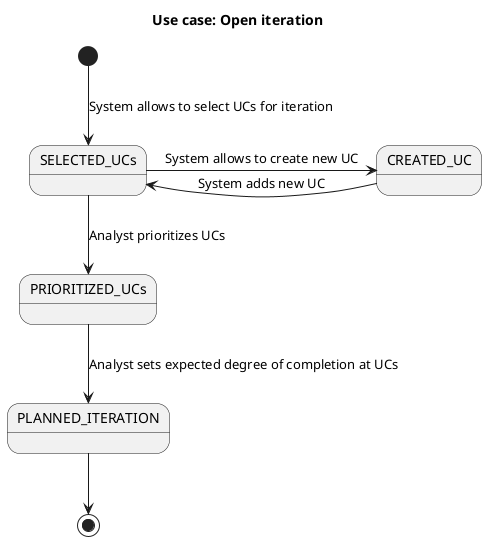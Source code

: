 @startuml
title Use case: Open iteration
[*] --> SELECTED_UCs : System allows to select UCs for iteration
SELECTED_UCs -> CREATED_UC : System allows to create new UC
CREATED_UC -> SELECTED_UCs : System adds new UC
SELECTED_UCs --> PRIORITIZED_UCs : Analyst prioritizes UCs
PRIORITIZED_UCs --> PLANNED_ITERATION : Analyst sets expected degree of completion at UCs
PLANNED_ITERATION --> [*]
@enduml
